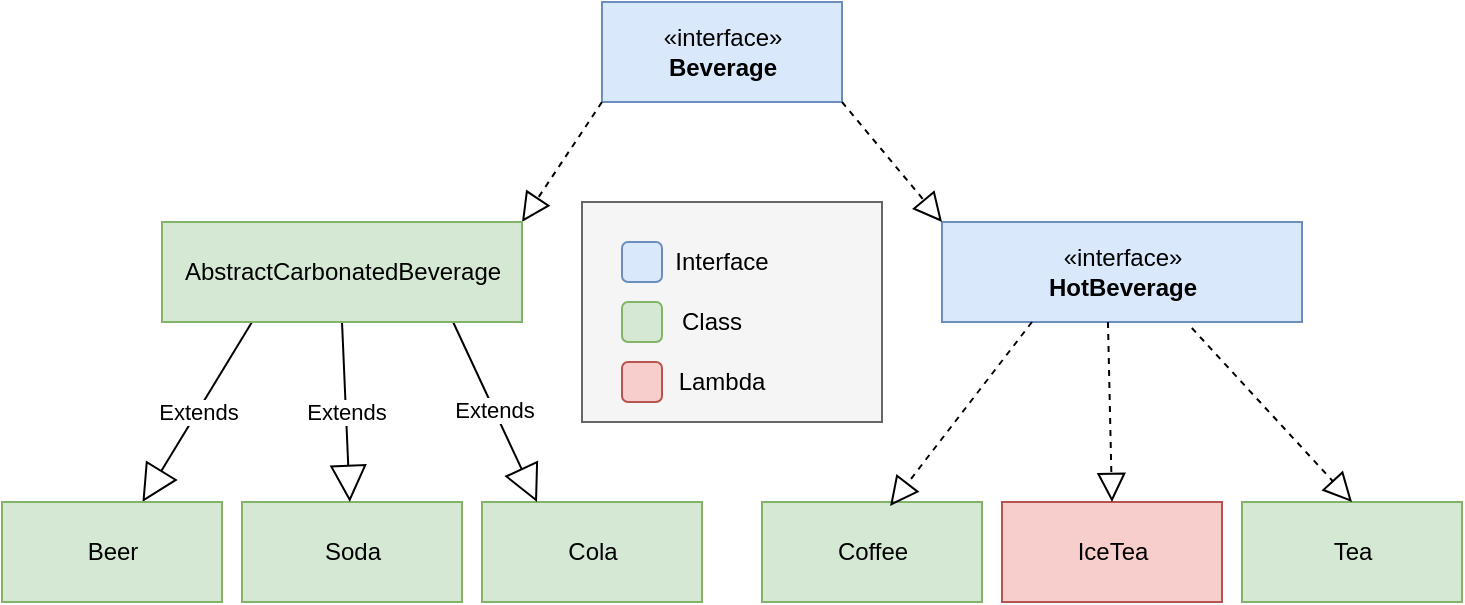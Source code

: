 <mxfile version="14.9.7" type="device"><diagram id="-R7vkrmUvVen9mCElHBk" name="Page-1"><mxGraphModel dx="2062" dy="1072" grid="1" gridSize="10" guides="1" tooltips="1" connect="1" arrows="1" fold="1" page="1" pageScale="1" pageWidth="850" pageHeight="1100" math="0" shadow="0"><root><mxCell id="0"/><mxCell id="1" parent="0"/><mxCell id="bcC4uq6AowfDv3pyEYOw-1" value="«interface»&lt;br&gt;&lt;b&gt;Beverage&lt;/b&gt;" style="html=1;fillColor=#dae8fc;strokeColor=#6c8ebf;" parent="1" vertex="1"><mxGeometry x="360" y="130" width="120" height="50" as="geometry"/></mxCell><mxCell id="bcC4uq6AowfDv3pyEYOw-2" value="&lt;div&gt;AbstractCarbonatedBeverage&lt;/div&gt;" style="html=1;" parent="1" vertex="1"><mxGeometry x="140" y="240" width="180" height="50" as="geometry"/></mxCell><mxCell id="bcC4uq6AowfDv3pyEYOw-3" value="&lt;div&gt;«interface»&lt;/div&gt;&lt;div&gt;&lt;b&gt;HotBeverage&lt;/b&gt;&lt;/div&gt;" style="html=1;fillColor=#dae8fc;strokeColor=#6c8ebf;" parent="1" vertex="1"><mxGeometry x="530" y="240" width="180" height="50" as="geometry"/></mxCell><mxCell id="bcC4uq6AowfDv3pyEYOw-4" value="Beer" style="html=1;" parent="1" vertex="1"><mxGeometry x="60" y="380" width="110" height="50" as="geometry"/></mxCell><mxCell id="bcC4uq6AowfDv3pyEYOw-5" value="Cola" style="html=1;fillColor=#d5e8d4;strokeColor=#82b366;" parent="1" vertex="1"><mxGeometry x="300" y="380" width="110" height="50" as="geometry"/></mxCell><mxCell id="bcC4uq6AowfDv3pyEYOw-6" value="Soda" style="html=1;fillColor=#d5e8d4;strokeColor=#82b366;" parent="1" vertex="1"><mxGeometry x="180" y="380" width="110" height="50" as="geometry"/></mxCell><mxCell id="bcC4uq6AowfDv3pyEYOw-8" value="Coffee" style="html=1;fillColor=#d5e8d4;strokeColor=#82b366;" parent="1" vertex="1"><mxGeometry x="440" y="380" width="110" height="50" as="geometry"/></mxCell><mxCell id="bcC4uq6AowfDv3pyEYOw-9" value="Tea" style="html=1;fillColor=#d5e8d4;strokeColor=#82b366;" parent="1" vertex="1"><mxGeometry x="680" y="380" width="110" height="50" as="geometry"/></mxCell><mxCell id="bcC4uq6AowfDv3pyEYOw-10" value="IceTea" style="html=1;fillColor=#f8cecc;strokeColor=#b85450;" parent="1" vertex="1"><mxGeometry x="560" y="380" width="110" height="50" as="geometry"/></mxCell><mxCell id="bcC4uq6AowfDv3pyEYOw-11" value="" style="endArrow=block;dashed=1;endFill=0;endSize=12;html=1;exitX=0;exitY=1;exitDx=0;exitDy=0;entryX=1;entryY=0;entryDx=0;entryDy=0;" parent="1" source="bcC4uq6AowfDv3pyEYOw-1" target="bcC4uq6AowfDv3pyEYOw-2" edge="1"><mxGeometry width="160" relative="1" as="geometry"><mxPoint x="340" y="560" as="sourcePoint"/><mxPoint x="500" y="560" as="targetPoint"/></mxGeometry></mxCell><mxCell id="bcC4uq6AowfDv3pyEYOw-12" value="" style="endArrow=block;dashed=1;endFill=0;endSize=12;html=1;exitX=1;exitY=1;exitDx=0;exitDy=0;entryX=0;entryY=0;entryDx=0;entryDy=0;" parent="1" source="bcC4uq6AowfDv3pyEYOw-1" target="bcC4uq6AowfDv3pyEYOw-3" edge="1"><mxGeometry width="160" relative="1" as="geometry"><mxPoint x="400" y="170" as="sourcePoint"/><mxPoint x="278.095" y="250" as="targetPoint"/></mxGeometry></mxCell><mxCell id="bcC4uq6AowfDv3pyEYOw-13" value="Extends" style="endArrow=block;endSize=16;endFill=0;html=1;exitX=0.25;exitY=1;exitDx=0;exitDy=0;" parent="1" source="bcC4uq6AowfDv3pyEYOw-2" target="bcC4uq6AowfDv3pyEYOw-4" edge="1"><mxGeometry width="160" relative="1" as="geometry"><mxPoint x="340" y="560" as="sourcePoint"/><mxPoint x="500" y="560" as="targetPoint"/></mxGeometry></mxCell><mxCell id="bcC4uq6AowfDv3pyEYOw-14" value="Extends" style="endArrow=block;endSize=16;endFill=0;html=1;exitX=0.5;exitY=1;exitDx=0;exitDy=0;" parent="1" source="bcC4uq6AowfDv3pyEYOw-2" target="bcC4uq6AowfDv3pyEYOw-6" edge="1"><mxGeometry width="160" relative="1" as="geometry"><mxPoint x="195" y="300" as="sourcePoint"/><mxPoint x="143.421" y="370" as="targetPoint"/></mxGeometry></mxCell><mxCell id="bcC4uq6AowfDv3pyEYOw-15" value="Extends" style="endArrow=block;endSize=16;endFill=0;html=1;exitX=0.806;exitY=0.98;exitDx=0;exitDy=0;exitPerimeter=0;entryX=0.25;entryY=0;entryDx=0;entryDy=0;" parent="1" source="bcC4uq6AowfDv3pyEYOw-2" target="bcC4uq6AowfDv3pyEYOw-5" edge="1"><mxGeometry width="160" relative="1" as="geometry"><mxPoint x="205" y="310" as="sourcePoint"/><mxPoint x="153.421" y="380" as="targetPoint"/></mxGeometry></mxCell><mxCell id="bcC4uq6AowfDv3pyEYOw-20" value="&lt;div&gt;AbstractCarbonatedBeverage&lt;/div&gt;" style="html=1;fillColor=#d5e8d4;strokeColor=#82b366;" parent="1" vertex="1"><mxGeometry x="140" y="240" width="180" height="50" as="geometry"/></mxCell><mxCell id="bcC4uq6AowfDv3pyEYOw-21" value="Beer" style="html=1;fillColor=#d5e8d4;strokeColor=#82b366;" parent="1" vertex="1"><mxGeometry x="60" y="380" width="110" height="50" as="geometry"/></mxCell><mxCell id="bcC4uq6AowfDv3pyEYOw-35" value="" style="group" parent="1" vertex="1" connectable="0"><mxGeometry x="350" y="230" width="150" height="110" as="geometry"/></mxCell><mxCell id="bcC4uq6AowfDv3pyEYOw-34" value="" style="rounded=0;whiteSpace=wrap;html=1;fillColor=#f5f5f5;strokeColor=#666666;fontColor=#333333;" parent="bcC4uq6AowfDv3pyEYOw-35" vertex="1"><mxGeometry width="150" height="110" as="geometry"/></mxCell><mxCell id="bcC4uq6AowfDv3pyEYOw-19" value="" style="rounded=1;whiteSpace=wrap;html=1;fillColor=#dae8fc;strokeColor=#6c8ebf;" parent="bcC4uq6AowfDv3pyEYOw-35" vertex="1"><mxGeometry x="20" y="20" width="20" height="20" as="geometry"/></mxCell><mxCell id="bcC4uq6AowfDv3pyEYOw-23" value="Interface" style="text;html=1;strokeColor=none;fillColor=none;align=center;verticalAlign=middle;whiteSpace=wrap;rounded=0;" parent="bcC4uq6AowfDv3pyEYOw-35" vertex="1"><mxGeometry x="50" y="20" width="40" height="20" as="geometry"/></mxCell><mxCell id="bcC4uq6AowfDv3pyEYOw-30" value="" style="rounded=1;whiteSpace=wrap;html=1;fillColor=#d5e8d4;strokeColor=#82b366;" parent="bcC4uq6AowfDv3pyEYOw-35" vertex="1"><mxGeometry x="20" y="50" width="20" height="20" as="geometry"/></mxCell><mxCell id="bcC4uq6AowfDv3pyEYOw-31" value="Class" style="text;html=1;strokeColor=none;fillColor=none;align=center;verticalAlign=middle;whiteSpace=wrap;rounded=0;" parent="bcC4uq6AowfDv3pyEYOw-35" vertex="1"><mxGeometry x="40" y="50" width="50" height="20" as="geometry"/></mxCell><mxCell id="bcC4uq6AowfDv3pyEYOw-32" value="" style="rounded=1;whiteSpace=wrap;html=1;fillColor=#f8cecc;strokeColor=#b85450;" parent="bcC4uq6AowfDv3pyEYOw-35" vertex="1"><mxGeometry x="20" y="80" width="20" height="20" as="geometry"/></mxCell><mxCell id="bcC4uq6AowfDv3pyEYOw-33" value="Lambda" style="text;html=1;strokeColor=none;fillColor=none;align=center;verticalAlign=middle;whiteSpace=wrap;rounded=0;" parent="bcC4uq6AowfDv3pyEYOw-35" vertex="1"><mxGeometry x="50" y="80" width="40" height="20" as="geometry"/></mxCell><mxCell id="kVvJNwTuOXtTbz9In6tq-2" value="" style="endArrow=block;dashed=1;endFill=0;endSize=12;html=1;exitX=0.25;exitY=1;exitDx=0;exitDy=0;entryX=0.582;entryY=0.04;entryDx=0;entryDy=0;entryPerimeter=0;" edge="1" parent="1" source="bcC4uq6AowfDv3pyEYOw-3" target="bcC4uq6AowfDv3pyEYOw-8"><mxGeometry width="160" relative="1" as="geometry"><mxPoint x="490" y="190" as="sourcePoint"/><mxPoint x="540" y="250" as="targetPoint"/></mxGeometry></mxCell><mxCell id="kVvJNwTuOXtTbz9In6tq-3" value="" style="endArrow=block;dashed=1;endFill=0;endSize=12;html=1;exitX=0.461;exitY=1;exitDx=0;exitDy=0;entryX=0.5;entryY=0;entryDx=0;entryDy=0;exitPerimeter=0;" edge="1" parent="1" source="bcC4uq6AowfDv3pyEYOw-3" target="bcC4uq6AowfDv3pyEYOw-10"><mxGeometry width="160" relative="1" as="geometry"><mxPoint x="585" y="300" as="sourcePoint"/><mxPoint x="514.02" y="392" as="targetPoint"/></mxGeometry></mxCell><mxCell id="kVvJNwTuOXtTbz9In6tq-4" value="" style="endArrow=block;dashed=1;endFill=0;endSize=12;html=1;exitX=0.694;exitY=1.06;exitDx=0;exitDy=0;entryX=0.5;entryY=0;entryDx=0;entryDy=0;exitPerimeter=0;" edge="1" parent="1" source="bcC4uq6AowfDv3pyEYOw-3" target="bcC4uq6AowfDv3pyEYOw-9"><mxGeometry width="160" relative="1" as="geometry"><mxPoint x="622.98" y="300" as="sourcePoint"/><mxPoint x="625" y="390" as="targetPoint"/></mxGeometry></mxCell></root></mxGraphModel></diagram></mxfile>